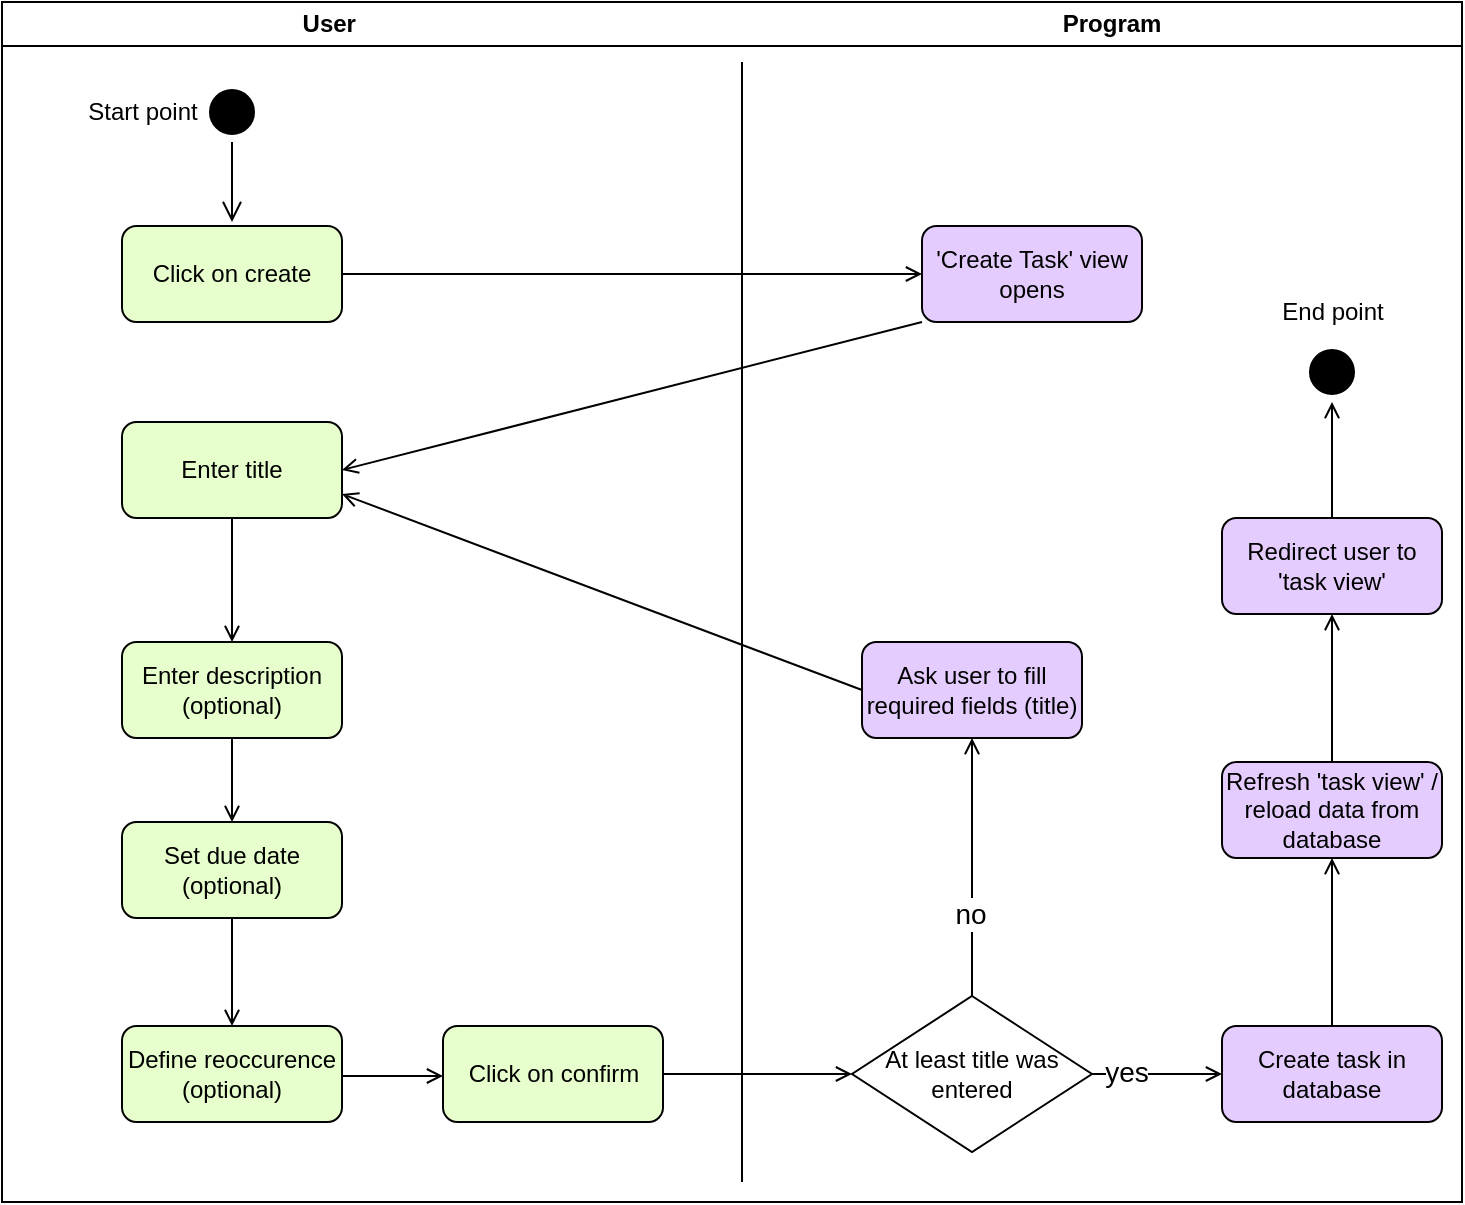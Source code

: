 <mxfile version="20.5.1" type="device"><diagram name="Page-1" id="e7e014a7-5840-1c2e-5031-d8a46d1fe8dd"><mxGraphModel dx="1850" dy="766" grid="1" gridSize="10" guides="1" tooltips="1" connect="1" arrows="1" fold="1" page="1" pageScale="1" pageWidth="1169" pageHeight="826" background="none" math="0" shadow="0"><root><mxCell id="0"/><mxCell id="1" parent="0"/><mxCell id="2" value="User                                                                                                          Program" style="swimlane;whiteSpace=wrap;startSize=22;" parent="1" vertex="1"><mxGeometry x="40" y="10" width="730" height="600" as="geometry"/></mxCell><mxCell id="5" value="" style="ellipse;shape=startState;fillColor=#000000;strokeColor=#000000;" parent="2" vertex="1"><mxGeometry x="100" y="40" width="30" height="30" as="geometry"/></mxCell><mxCell id="6" value="" style="edgeStyle=elbowEdgeStyle;elbow=horizontal;verticalAlign=bottom;endArrow=open;endSize=8;strokeColor=#000000;endFill=1;rounded=0" parent="2" source="5" edge="1"><mxGeometry x="100" y="40" as="geometry"><mxPoint x="115" y="110" as="targetPoint"/></mxGeometry></mxCell><mxCell id="9" value="" style="endArrow=open;strokeColor=#000000;endFill=1;rounded=0;exitX=1;exitY=0.5;exitDx=0;exitDy=0;entryX=0;entryY=0.5;entryDx=0;entryDy=0;" parent="2" source="wUws3EIkrIA9j0Yq4Hyv-11" target="wUws3EIkrIA9j0Yq4Hyv-41" edge="1"><mxGeometry relative="1" as="geometry"><mxPoint x="115" y="160" as="sourcePoint"/><mxPoint x="115" y="192" as="targetPoint"/></mxGeometry></mxCell><mxCell id="SSWJBMraqcoBfN3YrY3c-44" value="" style="endArrow=open;strokeColor=#000000;endFill=1;rounded=0;exitX=0;exitY=1;exitDx=0;exitDy=0;entryX=1;entryY=0.5;entryDx=0;entryDy=0;fillColor=#000000;" parent="2" source="wUws3EIkrIA9j0Yq4Hyv-41" target="wUws3EIkrIA9j0Yq4Hyv-42" edge="1"><mxGeometry relative="1" as="geometry"><mxPoint x="115" y="322" as="sourcePoint"/><mxPoint x="115" y="352" as="targetPoint"/></mxGeometry></mxCell><mxCell id="SSWJBMraqcoBfN3YrY3c-45" value="" style="endArrow=open;strokeColor=#000000;endFill=1;rounded=0;exitX=0.5;exitY=1;exitDx=0;exitDy=0;entryX=0.5;entryY=0;entryDx=0;entryDy=0;startArrow=none;" parent="2" source="wUws3EIkrIA9j0Yq4Hyv-45" edge="1"><mxGeometry relative="1" as="geometry"><mxPoint x="115" y="402" as="sourcePoint"/><mxPoint x="115" y="432" as="targetPoint"/></mxGeometry></mxCell><mxCell id="SSWJBMraqcoBfN3YrY3c-46" value="" style="endArrow=open;strokeColor=#000000;endFill=1;rounded=0;exitX=0.5;exitY=1;exitDx=0;exitDy=0;entryX=0.5;entryY=0;entryDx=0;entryDy=0;" parent="2" source="wUws3EIkrIA9j0Yq4Hyv-45" edge="1"><mxGeometry relative="1" as="geometry"><mxPoint x="115" y="482" as="sourcePoint"/><mxPoint x="115" y="512" as="targetPoint"/></mxGeometry></mxCell><mxCell id="SSWJBMraqcoBfN3YrY3c-48" value="At least title was entered" style="rhombus;whiteSpace=wrap;html=1;" parent="2" vertex="1"><mxGeometry x="425" y="497" width="120" height="78" as="geometry"/></mxCell><mxCell id="SSWJBMraqcoBfN3YrY3c-52" value="" style="endArrow=open;strokeColor=#000000;endFill=1;rounded=0;exitX=1;exitY=0.5;exitDx=0;exitDy=0;entryX=0;entryY=0.5;entryDx=0;entryDy=0;" parent="2" edge="1"><mxGeometry relative="1" as="geometry"><mxPoint x="170" y="537" as="sourcePoint"/><mxPoint x="220.5" y="537" as="targetPoint"/></mxGeometry></mxCell><mxCell id="SSWJBMraqcoBfN3YrY3c-82" value="" style="endArrow=open;strokeColor=#000000;endFill=1;rounded=0;entryX=0.5;entryY=1;entryDx=0;entryDy=0;exitX=0.5;exitY=0;exitDx=0;exitDy=0;" parent="2" source="wUws3EIkrIA9j0Yq4Hyv-49" target="wUws3EIkrIA9j0Yq4Hyv-50" edge="1"><mxGeometry relative="1" as="geometry"><mxPoint x="460.5" y="396" as="sourcePoint"/><mxPoint x="460.5" y="322" as="targetPoint"/></mxGeometry></mxCell><mxCell id="SSWJBMraqcoBfN3YrY3c-83" value="" style="endArrow=open;strokeColor=#000000;endFill=1;rounded=0;entryX=0.5;entryY=1;entryDx=0;entryDy=0;exitX=0.5;exitY=0;exitDx=0;exitDy=0;" parent="2" source="wUws3EIkrIA9j0Yq4Hyv-50" target="wUws3EIkrIA9j0Yq4Hyv-51" edge="1"><mxGeometry relative="1" as="geometry"><mxPoint x="460.5" y="272" as="sourcePoint"/><mxPoint x="460.5" y="202" as="targetPoint"/></mxGeometry></mxCell><mxCell id="wUws3EIkrIA9j0Yq4Hyv-11" value="&lt;div&gt;Click on create&lt;/div&gt;" style="rounded=1;whiteSpace=wrap;html=1;fillColor=#E6FFCC;" vertex="1" parent="2"><mxGeometry x="60" y="112" width="110" height="48" as="geometry"/></mxCell><mxCell id="wUws3EIkrIA9j0Yq4Hyv-41" value="'Create Task' view opens" style="rounded=1;whiteSpace=wrap;html=1;fillColor=#E5CCFF;" vertex="1" parent="2"><mxGeometry x="460" y="112" width="110" height="48" as="geometry"/></mxCell><mxCell id="wUws3EIkrIA9j0Yq4Hyv-42" value="Enter title" style="rounded=1;whiteSpace=wrap;html=1;fillColor=#E6FFCC;" vertex="1" parent="2"><mxGeometry x="60" y="210" width="110" height="48" as="geometry"/></mxCell><mxCell id="wUws3EIkrIA9j0Yq4Hyv-43" value="Enter description (optional)" style="rounded=1;whiteSpace=wrap;html=1;fillColor=#E6FFCC;" vertex="1" parent="2"><mxGeometry x="60" y="320" width="110" height="48" as="geometry"/></mxCell><mxCell id="wUws3EIkrIA9j0Yq4Hyv-46" value="&lt;div&gt;Define reoccurence (optional)&lt;/div&gt;" style="rounded=1;whiteSpace=wrap;html=1;fillColor=#E6FFCC;" vertex="1" parent="2"><mxGeometry x="60" y="512" width="110" height="48" as="geometry"/></mxCell><mxCell id="wUws3EIkrIA9j0Yq4Hyv-47" value="Click on confirm" style="rounded=1;whiteSpace=wrap;html=1;fillColor=#E6FFCC;" vertex="1" parent="2"><mxGeometry x="220.5" y="512" width="110" height="48" as="geometry"/></mxCell><mxCell id="wUws3EIkrIA9j0Yq4Hyv-48" value="Ask user to fill required fields (title)" style="rounded=1;whiteSpace=wrap;html=1;fillColor=#E5CCFF;" vertex="1" parent="2"><mxGeometry x="430" y="320" width="110" height="48" as="geometry"/></mxCell><mxCell id="wUws3EIkrIA9j0Yq4Hyv-49" value="Create task in database" style="rounded=1;whiteSpace=wrap;html=1;fillColor=#E5CCFF;" vertex="1" parent="2"><mxGeometry x="610" y="512" width="110" height="48" as="geometry"/></mxCell><mxCell id="wUws3EIkrIA9j0Yq4Hyv-50" value="Refresh 'task view' / reload data from database" style="rounded=1;whiteSpace=wrap;html=1;fillColor=#E5CCFF;" vertex="1" parent="2"><mxGeometry x="610" y="380" width="110" height="48" as="geometry"/></mxCell><mxCell id="wUws3EIkrIA9j0Yq4Hyv-51" value="Redirect user to 'task view'" style="rounded=1;whiteSpace=wrap;html=1;fillColor=#E5CCFF;" vertex="1" parent="2"><mxGeometry x="610" y="258" width="110" height="48" as="geometry"/></mxCell><mxCell id="wUws3EIkrIA9j0Yq4Hyv-58" value="Start point" style="text;html=1;resizable=0;autosize=1;align=center;verticalAlign=middle;points=[];fillColor=none;strokeColor=none;rounded=0;" vertex="1" parent="2"><mxGeometry x="30" y="40" width="80" height="30" as="geometry"/></mxCell><mxCell id="wUws3EIkrIA9j0Yq4Hyv-65" value="" style="endArrow=open;strokeColor=#000000;endFill=1;rounded=0;entryX=0.5;entryY=0;entryDx=0;entryDy=0;exitX=0.5;exitY=1;exitDx=0;exitDy=0;" edge="1" parent="2" source="wUws3EIkrIA9j0Yq4Hyv-42" target="wUws3EIkrIA9j0Yq4Hyv-43"><mxGeometry relative="1" as="geometry"><mxPoint x="120" y="260" as="sourcePoint"/><mxPoint x="230.5" y="547" as="targetPoint"/></mxGeometry></mxCell><mxCell id="wUws3EIkrIA9j0Yq4Hyv-45" value="Set due date (optional)" style="rounded=1;whiteSpace=wrap;html=1;fillColor=#E6FFCC;" vertex="1" parent="2"><mxGeometry x="60" y="410" width="110" height="48" as="geometry"/></mxCell><mxCell id="wUws3EIkrIA9j0Yq4Hyv-67" value="" style="endArrow=open;strokeColor=#000000;endFill=1;rounded=0;exitX=0.5;exitY=1;exitDx=0;exitDy=0;entryX=0.5;entryY=0;entryDx=0;entryDy=0;" edge="1" parent="2" source="wUws3EIkrIA9j0Yq4Hyv-43" target="wUws3EIkrIA9j0Yq4Hyv-45"><mxGeometry relative="1" as="geometry"><mxPoint x="180" y="146.0" as="sourcePoint"/><mxPoint x="500" y="146.0" as="targetPoint"/></mxGeometry></mxCell><mxCell id="wUws3EIkrIA9j0Yq4Hyv-69" value="" style="endArrow=open;strokeColor=#000000;endFill=1;rounded=0;entryX=0;entryY=0.5;entryDx=0;entryDy=0;exitX=1;exitY=0.5;exitDx=0;exitDy=0;" edge="1" parent="2" source="wUws3EIkrIA9j0Yq4Hyv-47" target="SSWJBMraqcoBfN3YrY3c-48"><mxGeometry relative="1" as="geometry"><mxPoint x="675" y="390" as="sourcePoint"/><mxPoint x="675" y="316" as="targetPoint"/></mxGeometry></mxCell><mxCell id="wUws3EIkrIA9j0Yq4Hyv-70" value="" style="endArrow=open;strokeColor=#000000;endFill=1;rounded=0;exitX=0;exitY=0.5;exitDx=0;exitDy=0;entryX=1;entryY=0.75;entryDx=0;entryDy=0;fillColor=#000000;" edge="1" parent="2" source="wUws3EIkrIA9j0Yq4Hyv-48" target="wUws3EIkrIA9j0Yq4Hyv-42"><mxGeometry relative="1" as="geometry"><mxPoint x="470.0" y="170" as="sourcePoint"/><mxPoint x="180" y="244.0" as="targetPoint"/></mxGeometry></mxCell><mxCell id="wUws3EIkrIA9j0Yq4Hyv-71" value="" style="endArrow=open;strokeColor=#000000;endFill=1;rounded=0;exitX=0.5;exitY=0;exitDx=0;exitDy=0;entryX=0.5;entryY=1;entryDx=0;entryDy=0;fillColor=#000000;" edge="1" parent="2" source="SSWJBMraqcoBfN3YrY3c-48" target="wUws3EIkrIA9j0Yq4Hyv-48"><mxGeometry relative="1" as="geometry"><mxPoint x="480.0" y="180" as="sourcePoint"/><mxPoint x="190" y="254.0" as="targetPoint"/></mxGeometry></mxCell><mxCell id="wUws3EIkrIA9j0Yq4Hyv-74" value="no" style="edgeLabel;html=1;align=center;verticalAlign=middle;resizable=0;points=[];fontSize=14;" vertex="1" connectable="0" parent="wUws3EIkrIA9j0Yq4Hyv-71"><mxGeometry x="-0.355" y="1" relative="1" as="geometry"><mxPoint as="offset"/></mxGeometry></mxCell><mxCell id="wUws3EIkrIA9j0Yq4Hyv-72" value="" style="endArrow=open;strokeColor=#000000;endFill=1;rounded=0;exitX=1;exitY=0.5;exitDx=0;exitDy=0;entryX=0;entryY=0.5;entryDx=0;entryDy=0;fillColor=#000000;" edge="1" parent="2" source="SSWJBMraqcoBfN3YrY3c-48" target="wUws3EIkrIA9j0Yq4Hyv-49"><mxGeometry relative="1" as="geometry"><mxPoint x="490.0" y="190" as="sourcePoint"/><mxPoint x="200" y="264.0" as="targetPoint"/></mxGeometry></mxCell><mxCell id="wUws3EIkrIA9j0Yq4Hyv-73" value="yes" style="edgeLabel;html=1;align=center;verticalAlign=middle;resizable=0;points=[];fontSize=14;" vertex="1" connectable="0" parent="wUws3EIkrIA9j0Yq4Hyv-72"><mxGeometry x="-0.451" y="1" relative="1" as="geometry"><mxPoint x="-1" as="offset"/></mxGeometry></mxCell><mxCell id="wUws3EIkrIA9j0Yq4Hyv-75" value="" style="ellipse;shape=startState;fillColor=#000000;strokeColor=#000000;" vertex="1" parent="2"><mxGeometry x="650" y="170" width="30" height="30" as="geometry"/></mxCell><mxCell id="wUws3EIkrIA9j0Yq4Hyv-76" value="End point" style="text;html=1;resizable=0;autosize=1;align=center;verticalAlign=middle;points=[];fillColor=none;strokeColor=none;rounded=0;" vertex="1" parent="2"><mxGeometry x="630" y="140" width="70" height="30" as="geometry"/></mxCell><mxCell id="wUws3EIkrIA9j0Yq4Hyv-78" value="" style="endArrow=open;strokeColor=#000000;endFill=1;rounded=0;exitX=0.5;exitY=0;exitDx=0;exitDy=0;entryX=0.5;entryY=1;entryDx=0;entryDy=0;fillColor=#000000;" edge="1" parent="2" source="wUws3EIkrIA9j0Yq4Hyv-51" target="wUws3EIkrIA9j0Yq4Hyv-75"><mxGeometry relative="1" as="geometry"><mxPoint x="470.0" y="170" as="sourcePoint"/><mxPoint x="180" y="244.0" as="targetPoint"/></mxGeometry></mxCell><mxCell id="wUws3EIkrIA9j0Yq4Hyv-64" value="" style="endArrow=none;html=1;rounded=0;strokeColor=#000000;fontSize=14;fillColor=#000000;" edge="1" parent="1"><mxGeometry width="50" height="50" relative="1" as="geometry"><mxPoint x="410" y="600" as="sourcePoint"/><mxPoint x="410" y="40" as="targetPoint"/></mxGeometry></mxCell></root></mxGraphModel></diagram></mxfile>